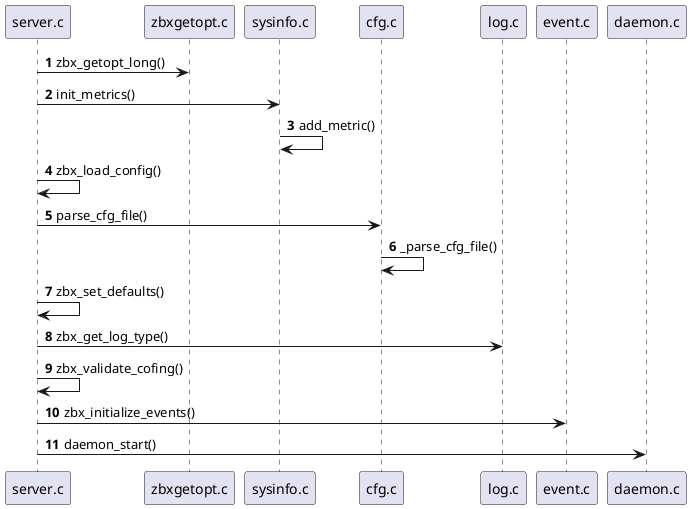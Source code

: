 @startuml main函数启动流程
autonumber
server.c -> zbxgetopt.c: zbx_getopt_long()
server.c -> sysinfo.c: init_metrics()
sysinfo.c -> sysinfo.c: add_metric()
server.c -> server.c: zbx_load_config()
server.c -> cfg.c: parse_cfg_file()
cfg.c -> cfg.c: _parse_cfg_file()
server.c -> server.c: zbx_set_defaults()
server.c -> log.c: zbx_get_log_type()
server.c -> server.c: zbx_validate_cofing()
server.c -> event.c: zbx_initialize_events()
server.c -> daemon.c: daemon_start()
@enduml
